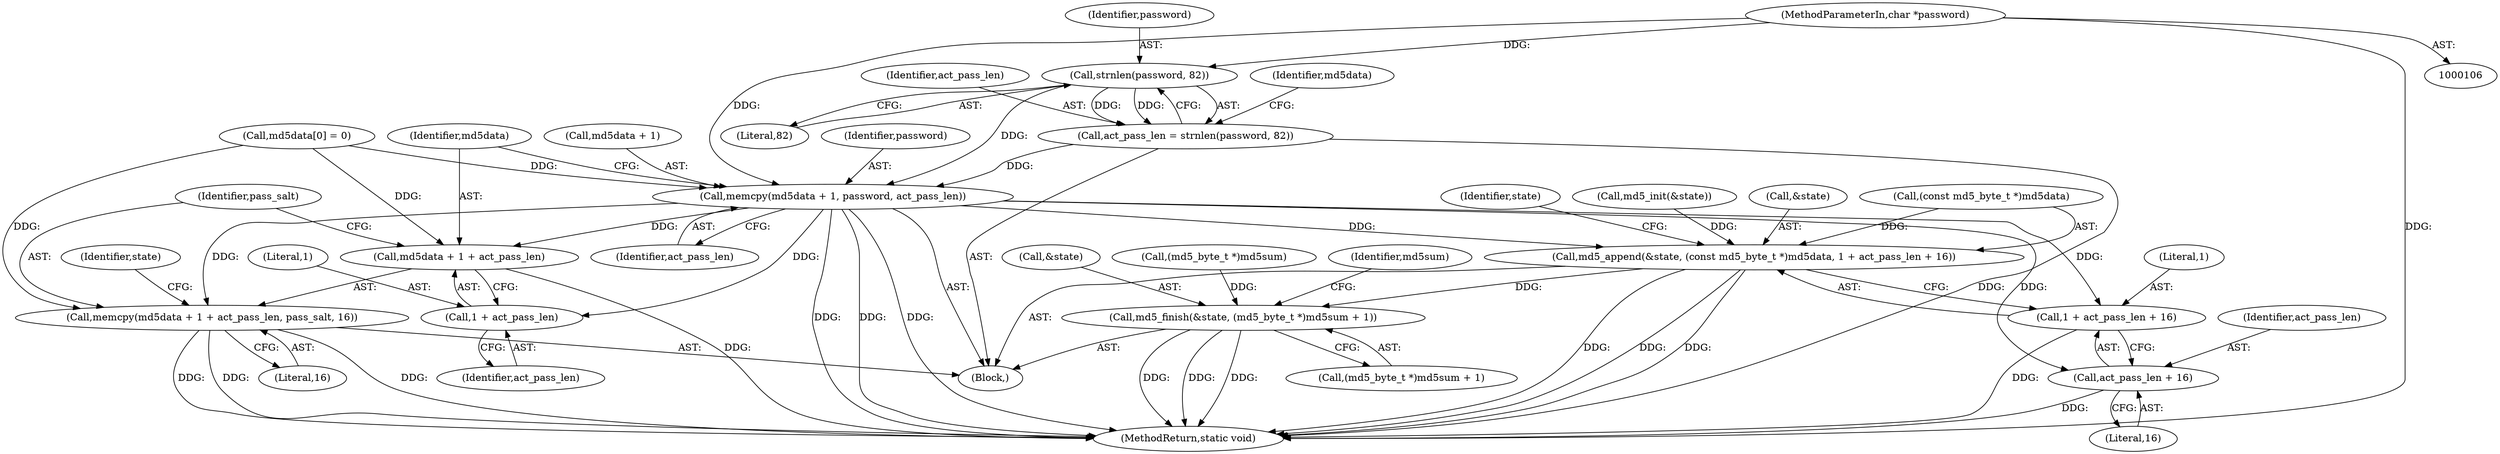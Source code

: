digraph "0_MAC-Telnet_b69d11727d4f0f8cf719c79e3fb700f55ca03e9a_0@pointer" {
"1000139" [label="(Call,strnlen(password, 82))"];
"1000108" [label="(MethodParameterIn,char *password)"];
"1000137" [label="(Call,act_pass_len = strnlen(password, 82))"];
"1000147" [label="(Call,memcpy(md5data + 1, password, act_pass_len))"];
"1000153" [label="(Call,memcpy(md5data + 1 + act_pass_len, pass_salt, 16))"];
"1000154" [label="(Call,md5data + 1 + act_pass_len)"];
"1000156" [label="(Call,1 + act_pass_len)"];
"1000164" [label="(Call,md5_append(&state, (const md5_byte_t *)md5data, 1 + act_pass_len + 16))"];
"1000175" [label="(Call,md5_finish(&state, (md5_byte_t *)md5sum + 1))"];
"1000170" [label="(Call,1 + act_pass_len + 16)"];
"1000172" [label="(Call,act_pass_len + 16)"];
"1000165" [label="(Call,&state)"];
"1000140" [label="(Identifier,password)"];
"1000177" [label="(Identifier,state)"];
"1000164" [label="(Call,md5_append(&state, (const md5_byte_t *)md5data, 1 + act_pass_len + 16))"];
"1000139" [label="(Call,strnlen(password, 82))"];
"1000176" [label="(Call,&state)"];
"1000174" [label="(Literal,16)"];
"1000179" [label="(Call,(md5_byte_t *)md5sum)"];
"1000170" [label="(Call,1 + act_pass_len + 16)"];
"1000152" [label="(Identifier,act_pass_len)"];
"1000144" [label="(Identifier,md5data)"];
"1000148" [label="(Call,md5data + 1)"];
"1000160" [label="(Literal,16)"];
"1000147" [label="(Call,memcpy(md5data + 1, password, act_pass_len))"];
"1000173" [label="(Identifier,act_pass_len)"];
"1000108" [label="(MethodParameterIn,char *password)"];
"1000158" [label="(Identifier,act_pass_len)"];
"1000154" [label="(Call,md5data + 1 + act_pass_len)"];
"1000151" [label="(Identifier,password)"];
"1000109" [label="(Block,)"];
"1000171" [label="(Literal,1)"];
"1000178" [label="(Call,(md5_byte_t *)md5sum + 1)"];
"1000267" [label="(MethodReturn,static void)"];
"1000138" [label="(Identifier,act_pass_len)"];
"1000137" [label="(Call,act_pass_len = strnlen(password, 82))"];
"1000167" [label="(Call,(const md5_byte_t *)md5data)"];
"1000153" [label="(Call,memcpy(md5data + 1 + act_pass_len, pass_salt, 16))"];
"1000142" [label="(Call,md5data[0] = 0)"];
"1000185" [label="(Identifier,md5sum)"];
"1000155" [label="(Identifier,md5data)"];
"1000157" [label="(Literal,1)"];
"1000161" [label="(Call,md5_init(&state))"];
"1000156" [label="(Call,1 + act_pass_len)"];
"1000175" [label="(Call,md5_finish(&state, (md5_byte_t *)md5sum + 1))"];
"1000141" [label="(Literal,82)"];
"1000159" [label="(Identifier,pass_salt)"];
"1000172" [label="(Call,act_pass_len + 16)"];
"1000163" [label="(Identifier,state)"];
"1000139" -> "1000137"  [label="AST: "];
"1000139" -> "1000141"  [label="CFG: "];
"1000140" -> "1000139"  [label="AST: "];
"1000141" -> "1000139"  [label="AST: "];
"1000137" -> "1000139"  [label="CFG: "];
"1000139" -> "1000137"  [label="DDG: "];
"1000139" -> "1000137"  [label="DDG: "];
"1000108" -> "1000139"  [label="DDG: "];
"1000139" -> "1000147"  [label="DDG: "];
"1000108" -> "1000106"  [label="AST: "];
"1000108" -> "1000267"  [label="DDG: "];
"1000108" -> "1000147"  [label="DDG: "];
"1000137" -> "1000109"  [label="AST: "];
"1000138" -> "1000137"  [label="AST: "];
"1000144" -> "1000137"  [label="CFG: "];
"1000137" -> "1000267"  [label="DDG: "];
"1000137" -> "1000147"  [label="DDG: "];
"1000147" -> "1000109"  [label="AST: "];
"1000147" -> "1000152"  [label="CFG: "];
"1000148" -> "1000147"  [label="AST: "];
"1000151" -> "1000147"  [label="AST: "];
"1000152" -> "1000147"  [label="AST: "];
"1000155" -> "1000147"  [label="CFG: "];
"1000147" -> "1000267"  [label="DDG: "];
"1000147" -> "1000267"  [label="DDG: "];
"1000147" -> "1000267"  [label="DDG: "];
"1000142" -> "1000147"  [label="DDG: "];
"1000147" -> "1000153"  [label="DDG: "];
"1000147" -> "1000154"  [label="DDG: "];
"1000147" -> "1000156"  [label="DDG: "];
"1000147" -> "1000164"  [label="DDG: "];
"1000147" -> "1000170"  [label="DDG: "];
"1000147" -> "1000172"  [label="DDG: "];
"1000153" -> "1000109"  [label="AST: "];
"1000153" -> "1000160"  [label="CFG: "];
"1000154" -> "1000153"  [label="AST: "];
"1000159" -> "1000153"  [label="AST: "];
"1000160" -> "1000153"  [label="AST: "];
"1000163" -> "1000153"  [label="CFG: "];
"1000153" -> "1000267"  [label="DDG: "];
"1000153" -> "1000267"  [label="DDG: "];
"1000153" -> "1000267"  [label="DDG: "];
"1000142" -> "1000153"  [label="DDG: "];
"1000154" -> "1000156"  [label="CFG: "];
"1000155" -> "1000154"  [label="AST: "];
"1000156" -> "1000154"  [label="AST: "];
"1000159" -> "1000154"  [label="CFG: "];
"1000154" -> "1000267"  [label="DDG: "];
"1000142" -> "1000154"  [label="DDG: "];
"1000156" -> "1000158"  [label="CFG: "];
"1000157" -> "1000156"  [label="AST: "];
"1000158" -> "1000156"  [label="AST: "];
"1000164" -> "1000109"  [label="AST: "];
"1000164" -> "1000170"  [label="CFG: "];
"1000165" -> "1000164"  [label="AST: "];
"1000167" -> "1000164"  [label="AST: "];
"1000170" -> "1000164"  [label="AST: "];
"1000177" -> "1000164"  [label="CFG: "];
"1000164" -> "1000267"  [label="DDG: "];
"1000164" -> "1000267"  [label="DDG: "];
"1000164" -> "1000267"  [label="DDG: "];
"1000161" -> "1000164"  [label="DDG: "];
"1000167" -> "1000164"  [label="DDG: "];
"1000164" -> "1000175"  [label="DDG: "];
"1000175" -> "1000109"  [label="AST: "];
"1000175" -> "1000178"  [label="CFG: "];
"1000176" -> "1000175"  [label="AST: "];
"1000178" -> "1000175"  [label="AST: "];
"1000185" -> "1000175"  [label="CFG: "];
"1000175" -> "1000267"  [label="DDG: "];
"1000175" -> "1000267"  [label="DDG: "];
"1000175" -> "1000267"  [label="DDG: "];
"1000179" -> "1000175"  [label="DDG: "];
"1000170" -> "1000172"  [label="CFG: "];
"1000171" -> "1000170"  [label="AST: "];
"1000172" -> "1000170"  [label="AST: "];
"1000170" -> "1000267"  [label="DDG: "];
"1000172" -> "1000174"  [label="CFG: "];
"1000173" -> "1000172"  [label="AST: "];
"1000174" -> "1000172"  [label="AST: "];
"1000172" -> "1000267"  [label="DDG: "];
}
